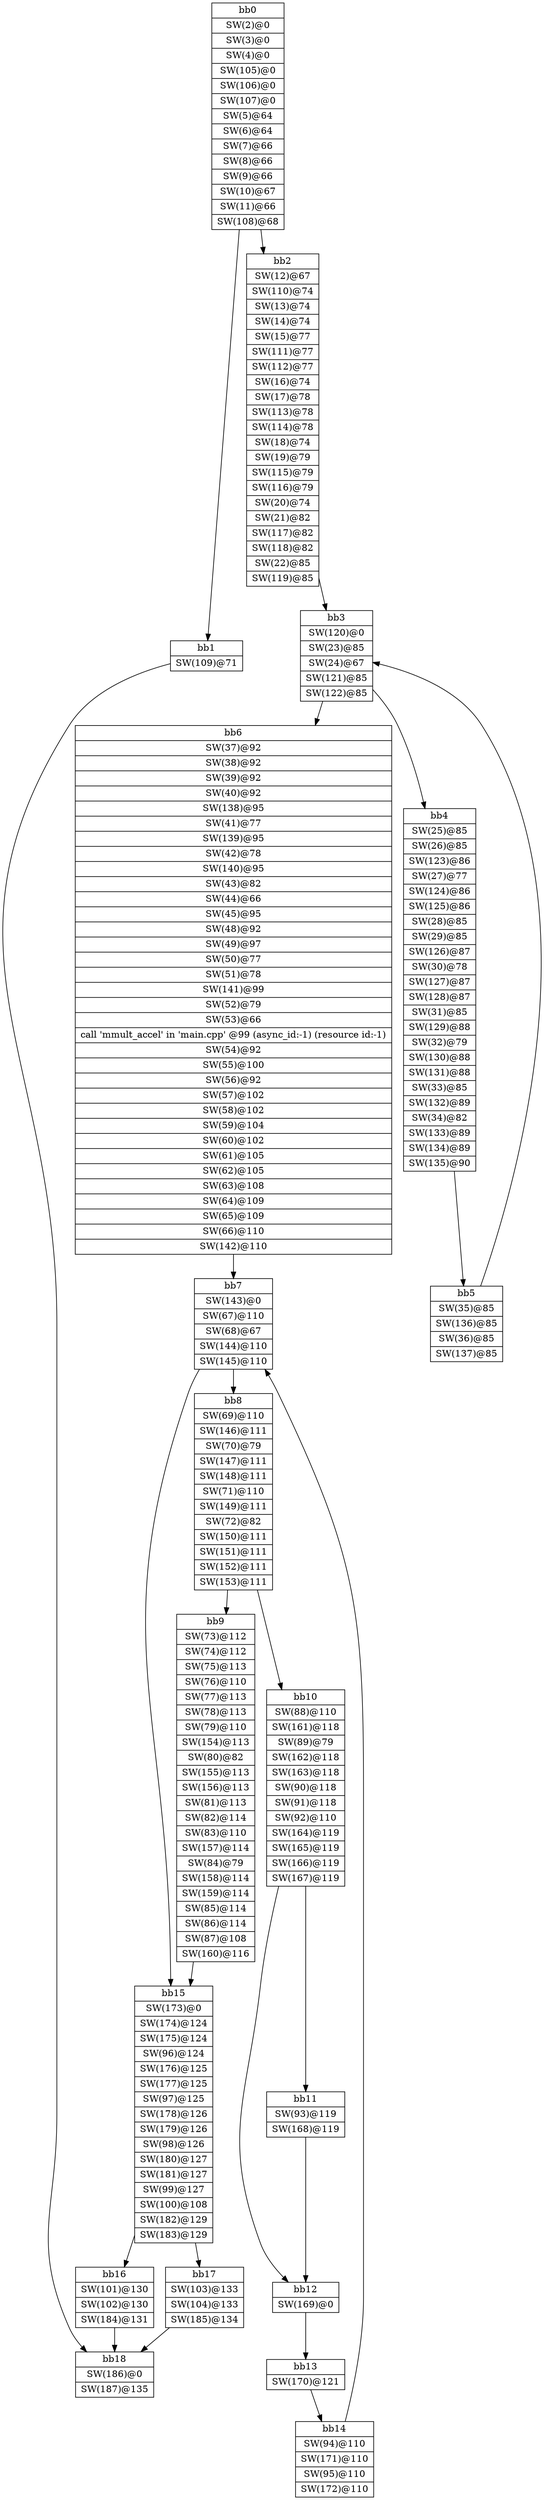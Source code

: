 digraph CDFG {
node [shape=record];
bb0 [shape=record, label = "{bb0|<x0x2424480>SW(2)@0\n|<x0x2424390>SW(3)@0\n|<x0x2428190>SW(4)@0\n|<x0x2eb1a50>SW(105)@0\n|<x0x2eb1af0>SW(106)@0\n|<x0x2eb1bd0>SW(107)@0\n|<x0x2ea2ae0>SW(5)@64\n|<x0x2ea2d80>SW(6)@64\n|<x0x2ea2ef0>SW(7)@66\n|<x0x2ea3130>SW(8)@66\n|<x0x2ea4920>SW(9)@66\n|<x0x2ea4b60>SW(10)@67\n|<x0x2ea31d0>SW(11)@66\n|<x0x2eb1da0>SW(108)@68\n}"];
bb1 [shape=record, label = "{bb1|<x0x2eb20d0>SW(109)@71\n}"];
bb2 [shape=record, label = "{bb2|<x0x2ea3420>SW(12)@67\n|<x0x2eb25b0>SW(110)@74\n|<x0x2ea4170>SW(13)@74\n|<x0x2ea42c0>SW(14)@74\n|<x0x2ea4430>SW(15)@77\n|<x0x2eb2770>SW(111)@77\n|<x0x2eb2940>SW(112)@77\n|<x0x2ea46d0>SW(16)@74\n|<x0x2ea4d30>SW(17)@78\n|<x0x2eb2b20>SW(113)@78\n|<x0x2eb2cc0>SW(114)@78\n|<x0x2ea4f40>SW(18)@74\n|<x0x2ea50f0>SW(19)@79\n|<x0x2eb2fb0>SW(115)@79\n|<x0x2eb3130>SW(116)@79\n|<x0x2ea5300>SW(20)@74\n|<x0x2ea54b0>SW(21)@82\n|<x0x2eb3300>SW(117)@82\n|<x0x2eb35c0>SW(118)@82\n|<x0x2ea5760>SW(22)@85\n|<x0x2eb3770>SW(119)@85\n}"];
bb3 [shape=record, label = "{bb3|<x0x2eb3980>SW(120)@0\n|<x0x2ea5910>SW(23)@85\n|<x0x2ea5b60>SW(24)@67\n|<x0x2eb3cb0>SW(121)@85\n|<x0x2eb3e50>SW(122)@85\n}"];
bb4 [shape=record, label = "{bb4|<x0x2ea5d10>SW(25)@85\n|<x0x2ea5f60>SW(26)@85\n|<x0x2eb4310>SW(123)@86\n|<x0x2ea6b10>SW(27)@77\n|<x0x2eb44e0>SW(124)@86\n|<x0x2eb45d0>SW(125)@86\n|<x0x2ea6c80>SW(28)@85\n|<x0x2ea6190>SW(29)@85\n|<x0x2eb47d0>SW(126)@87\n|<x0x2ea6350>SW(30)@78\n|<x0x2eb4a20>SW(127)@87\n|<x0x2eb4bc0>SW(128)@87\n|<x0x2ea64c0>SW(31)@85\n|<x0x2eb4d60>SW(129)@88\n|<x0x2ea6630>SW(32)@79\n|<x0x2eb5070>SW(130)@88\n|<x0x2eb52b0>SW(131)@88\n|<x0x2ea6870>SW(33)@85\n|<x0x2eb5480>SW(132)@89\n|<x0x2ea9030>SW(34)@82\n|<x0x2eb5630>SW(133)@89\n|<x0x2eb5720>SW(134)@89\n|<x0x2eb5940>SW(135)@90\n}"];
bb5 [shape=record, label = "{bb5|<x0x2ea6fc0>SW(35)@85\n|<x0x2eb7f20>SW(136)@85\n|<x0x2ea7180>SW(36)@85\n|<x0x2eb5cd0>SW(137)@85\n}"];
bb6 [shape=record, label = "{bb6|<x0x2ea73c0>SW(37)@92\n|<x0x2ea7590>SW(38)@92\n|<x0x2ea77e0>SW(39)@92\n|<x0x2ea79b0>SW(40)@92\n|<x0x2eb6020>SW(138)@95\n|<x0x2ea7c00>SW(41)@77\n|<x0x2eb61f0>SW(139)@95\n|<x0x2ea7dd0>SW(42)@78\n|<x0x2eb63c0>SW(140)@95\n|<x0x2ea8030>SW(43)@82\n|<x0x2ea8bd0>SW(44)@66\n|<x0x2ea8e10>SW(45)@95\n|<x0x2ea86a0>SW(48)@92\n|<x0x2ea8810>SW(49)@97\n|<x0x2ea8a40>SW(50)@77\n|<x0x2ea9260>SW(51)@78\n|<x0x2eb67b0>SW(141)@99\n|<x0x2ea94c0>SW(52)@79\n|<x0x2ea9670>SW(53)@66\n|<x0x2428480>call 'mmult_accel' in 'main.cpp' @99 (async_id:-1) (resource id:-1)\n|<x0x2ea9cf0>SW(54)@92\n|<x0x2ea9e20>SW(55)@100\n|<x0x2ea9fe0>SW(56)@92\n|<x0x2eaa260>SW(57)@102\n|<x0x2eaae20>SW(58)@102\n|<x0x2eaabb0>SW(59)@104\n|<x0x2eab050>SW(60)@102\n|<x0x2eaa420>SW(61)@105\n|<x0x2eaa740>SW(62)@105\n|<x0x2eab480>SW(63)@108\n|<x0x2eab5b0>SW(64)@109\n|<x0x2eab880>SW(65)@109\n|<x0x2eabae0>SW(66)@110\n|<x0x2eb6cd0>SW(142)@110\n}"];
bb7 [shape=record, label = "{bb7|<x0x2eb79e0>SW(143)@0\n|<x0x2eabd40>SW(67)@110\n|<x0x2eabf00>SW(68)@67\n|<x0x2eb7b30>SW(144)@110\n|<x0x2eb6db0>SW(145)@110\n}"];
bb8 [shape=record, label = "{bb8|<x0x2eac140>SW(69)@110\n|<x0x2eb4050>SW(146)@111\n|<x0x2eac300>SW(70)@79\n|<x0x2eb7500>SW(147)@111\n|<x0x2eb75d0>SW(148)@111\n|<x0x2eac540>SW(71)@110\n|<x0x2eb8340>SW(149)@111\n|<x0x2eac700>SW(72)@82\n|<x0x2eb8510>SW(150)@111\n|<x0x2eb8670>SW(151)@111\n|<x0x2eb8810>SW(152)@111\n|<x0x2eb8980>SW(153)@111\n}"];
bb9 [shape=record, label = "{bb9|<x0x2ead300>SW(73)@112\n|<x0x2eac7a0>SW(74)@112\n|<x0x2eaca70>SW(75)@113\n|<x0x2eaccf0>SW(76)@110\n|<x0x2eace80>SW(77)@113\n|<x0x2ead640>SW(78)@113\n|<x0x2ead8a0>SW(79)@110\n|<x0x2eb8eb0>SW(154)@113\n|<x0x2eada60>SW(80)@82\n|<x0x2eb9080>SW(155)@113\n|<x0x2eb9220>SW(156)@113\n|<x0x2eadcc0>SW(81)@113\n|<x0x2eadea0>SW(82)@114\n|<x0x2eae170>SW(83)@110\n|<x0x2eb9540>SW(157)@114\n|<x0x2eae330>SW(84)@79\n|<x0x2eb9710>SW(158)@114\n|<x0x2eb98b0>SW(159)@114\n|<x0x2eae590>SW(85)@114\n|<x0x2eae770>SW(86)@114\n|<x0x2eaf400>SW(87)@108\n|<x0x2eb9bd0>SW(160)@116\n}"];
bb10 [shape=record, label = "{bb10|<x0x2eaf590>SW(88)@110\n|<x0x2eb9e90>SW(161)@118\n|<x0x2eae9a0>SW(89)@79\n|<x0x2eba060>SW(162)@118\n|<x0x2eba100>SW(163)@118\n|<x0x2eaeb50>SW(90)@118\n|<x0x2eaedc0>SW(91)@118\n|<x0x2eaeed0>SW(92)@110\n|<x0x2eba330>SW(164)@119\n|<x0x2eba860>SW(165)@119\n|<x0x2ebaa00>SW(166)@119\n|<x0x2ebaf30>SW(167)@119\n}"];
bb11 [shape=record, label = "{bb11|<x0x2eaf6d0>SW(93)@119\n|<x0x2ebace0>SW(168)@119\n}"];
bb12 [shape=record, label = "{bb12|<x0x2ebb280>SW(169)@0\n}"];
bb13 [shape=record, label = "{bb13|<x0x2ebb500>SW(170)@121\n}"];
bb14 [shape=record, label = "{bb14|<x0x2eaf890>SW(94)@110\n|<x0x2ebb820>SW(171)@110\n|<x0x2eafa50>SW(95)@110\n|<x0x2ebbad0>SW(172)@110\n}"];
bb15 [shape=record, label = "{bb15|<x0x2ebbda0>SW(173)@0\n|<x0x2ebc400>SW(174)@124\n|<x0x2ebc560>SW(175)@124\n|<x0x2eafcd0>SW(96)@124\n|<x0x2ebbe60>SW(176)@125\n|<x0x2ebbfd0>SW(177)@125\n|<x0x2eafeb0>SW(97)@125\n|<x0x2ebc1a0>SW(178)@126\n|<x0x2ebe8f0>SW(179)@126\n|<x0x2eb00c0>SW(98)@126\n|<x0x2ebc8a0>SW(180)@127\n|<x0x2ebca10>SW(181)@127\n|<x0x2eb0210>SW(99)@127\n|<x0x2eb04b0>SW(100)@108\n|<x0x2ebcbd0>SW(182)@129\n|<x0x2ebceb0>SW(183)@129\n}"];
bb16 [shape=record, label = "{bb16|<x0x2eb0660>SW(101)@130\n|<x0x2eb0930>SW(102)@130\n|<x0x2eb6f90>SW(184)@131\n}"];
bb17 [shape=record, label = "{bb17|<x0x2eb15a0>SW(103)@133\n|<x0x2eb0b60>SW(104)@133\n|<x0x2ebd8d0>SW(185)@134\n}"];
bb18 [shape=record, label = "{bb18|<x0x2ebdc80>SW(186)@0\n|<x0x2ebdd70>SW(187)@135\n}"];
bb0 -> bb1
bb0 -> bb2
bb1 -> bb18
bb2 -> bb3
bb3 -> bb4
bb3 -> bb6
bb4 -> bb5
bb5 -> bb3
bb6 -> bb7
bb7 -> bb8
bb7 -> bb15
bb8 -> bb10
bb8 -> bb9
bb9 -> bb15
bb10 -> bb11
bb10 -> bb12
bb11 -> bb12
bb12 -> bb13
bb13 -> bb14
bb14 -> bb7
bb15 -> bb17
bb15 -> bb16
bb16 -> bb18
bb17 -> bb18
}
